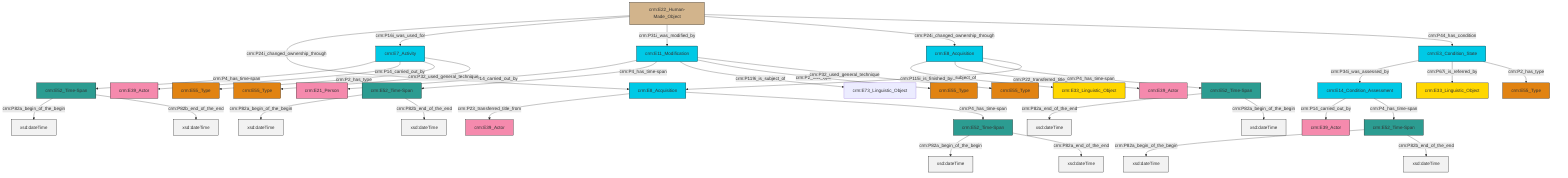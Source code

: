 graph TD
classDef Literal fill:#f2f2f2,stroke:#000000;
classDef CRM_Entity fill:#FFFFFF,stroke:#000000;
classDef Temporal_Entity fill:#00C9E6, stroke:#000000;
classDef Type fill:#E18312, stroke:#000000;
classDef Time-Span fill:#2C9C91, stroke:#000000;
classDef Appellation fill:#FFEB7F, stroke:#000000;
classDef Place fill:#008836, stroke:#000000;
classDef Persistent_Item fill:#B266B2, stroke:#000000;
classDef Conceptual_Object fill:#FFD700, stroke:#000000;
classDef Physical_Thing fill:#D2B48C, stroke:#000000;
classDef Actor fill:#f58aad, stroke:#000000;
classDef PC_Classes fill:#4ce600, stroke:#000000;
classDef Multi fill:#cccccc,stroke:#000000;

2["crm:E8_Acquisition"]:::Temporal_Entity -->|crm:P129i_is_subject_of| 3["crm:E33_Linguistic_Object"]:::Conceptual_Object
0["crm:E11_Modification"]:::Temporal_Entity -->|crm:P14_carried_out_by| 8["crm:E21_Person"]:::Actor
9["crm:E7_Activity"]:::Temporal_Entity -->|crm:P4_has_time-span| 10["crm:E52_Time-Span"]:::Time-Span
13["crm:E3_Condition_State"]:::Temporal_Entity -->|crm:P34i_was_assessed_by| 14["crm:E14_Condition_Assessment"]:::Temporal_Entity
17["crm:E52_Time-Span"]:::Time-Span -->|crm:P82a_begin_of_the_begin| 18[xsd:dateTime]:::Literal
0["crm:E11_Modification"]:::Temporal_Entity -->|crm:P4_has_time-span| 17["crm:E52_Time-Span"]:::Time-Span
19["crm:E52_Time-Span"]:::Time-Span -->|crm:P82a_end_of_the_end| 20[xsd:dateTime]:::Literal
4["crm:E22_Human-Made_Object"]:::Physical_Thing -->|crm:P24i_changed_ownership_through| 24["crm:E8_Acquisition"]:::Temporal_Entity
24["crm:E8_Acquisition"]:::Temporal_Entity -->|crm:P23_transferred_title_from| 6["crm:E39_Actor"]:::Actor
2["crm:E8_Acquisition"]:::Temporal_Entity -->|crm:P22_transferred_title_to| 28["crm:E39_Actor"]:::Actor
26["crm:E52_Time-Span"]:::Time-Span -->|crm:P82a_begin_of_the_begin| 29[xsd:dateTime]:::Literal
0["crm:E11_Modification"]:::Temporal_Entity -->|crm:P119i_is_subject_of| 15["crm:E73_Linguistic_Object"]:::Default
24["crm:E8_Acquisition"]:::Temporal_Entity -->|crm:P4_has_time-span| 26["crm:E52_Time-Span"]:::Time-Span
17["crm:E52_Time-Span"]:::Time-Span -->|crm:P82b_end_of_the_end| 32[xsd:dateTime]:::Literal
4["crm:E22_Human-Made_Object"]:::Physical_Thing -->|crm:P16i_was_used_for| 9["crm:E7_Activity"]:::Temporal_Entity
14["crm:E14_Condition_Assessment"]:::Temporal_Entity -->|crm:P14_carried_out_by| 34["crm:E39_Actor"]:::Actor
26["crm:E52_Time-Span"]:::Time-Span -->|crm:P82a_end_of_the_end| 36[xsd:dateTime]:::Literal
13["crm:E3_Condition_State"]:::Temporal_Entity -->|crm:P67i_is_referred_by| 22["crm:E33_Linguistic_Object"]:::Conceptual_Object
13["crm:E3_Condition_State"]:::Temporal_Entity -->|crm:P2_has_type| 42["crm:E55_Type"]:::Type
30["crm:E52_Time-Span"]:::Time-Span -->|crm:P82a_begin_of_the_begin| 43[xsd:dateTime]:::Literal
0["crm:E11_Modification"]:::Temporal_Entity -->|crm:P2_has_type| 45["crm:E55_Type"]:::Type
10["crm:E52_Time-Span"]:::Time-Span -->|crm:P82a_begin_of_the_begin| 49[xsd:dateTime]:::Literal
19["crm:E52_Time-Span"]:::Time-Span -->|crm:P82a_begin_of_the_begin| 50[xsd:dateTime]:::Literal
4["crm:E22_Human-Made_Object"]:::Physical_Thing -->|crm:P31i_was_modified_by| 0["crm:E11_Modification"]:::Temporal_Entity
4["crm:E22_Human-Made_Object"]:::Physical_Thing -->|crm:P24i_changed_ownership_through| 2["crm:E8_Acquisition"]:::Temporal_Entity
4["crm:E22_Human-Made_Object"]:::Physical_Thing -->|crm:P44_has_condition| 13["crm:E3_Condition_State"]:::Temporal_Entity
0["crm:E11_Modification"]:::Temporal_Entity -->|crm:P32_used_general_technique| 39["crm:E55_Type"]:::Type
14["crm:E14_Condition_Assessment"]:::Temporal_Entity -->|crm:P4_has_time-span| 30["crm:E52_Time-Span"]:::Time-Span
2["crm:E8_Acquisition"]:::Temporal_Entity -->|crm:P4_has_time-span| 19["crm:E52_Time-Span"]:::Time-Span
30["crm:E52_Time-Span"]:::Time-Span -->|crm:P82b_end_of_the_end| 51[xsd:dateTime]:::Literal
9["crm:E7_Activity"]:::Temporal_Entity -->|crm:P14_carried_out_by| 47["crm:E39_Actor"]:::Actor
9["crm:E7_Activity"]:::Temporal_Entity -->|crm:P2_has_type| 37["crm:E55_Type"]:::Type
9["crm:E7_Activity"]:::Temporal_Entity -->|crm:P32_used_general_technique| 11["crm:E55_Type"]:::Type
2["crm:E8_Acquisition"]:::Temporal_Entity -->|crm:P115i_is_finished_by| 24["crm:E8_Acquisition"]:::Temporal_Entity
10["crm:E52_Time-Span"]:::Time-Span -->|crm:P82b_end_of_the_end| 59[xsd:dateTime]:::Literal